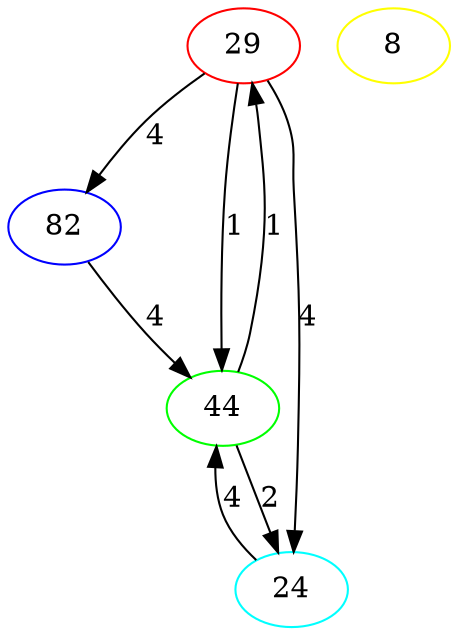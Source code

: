 strict digraph  {
0 [color=red, label=29];
1 [color=green, label=44];
2 [color=blue, label=82];
3 [color=yellow, label=8];
4 [color=cyan, label=24];
0 -> 2  [label=4];
0 -> 4  [label=4];
0 -> 1  [label=1];
1 -> 0  [label=1];
1 -> 4  [label=2];
2 -> 1  [label=4];
4 -> 1  [label=4];
}
